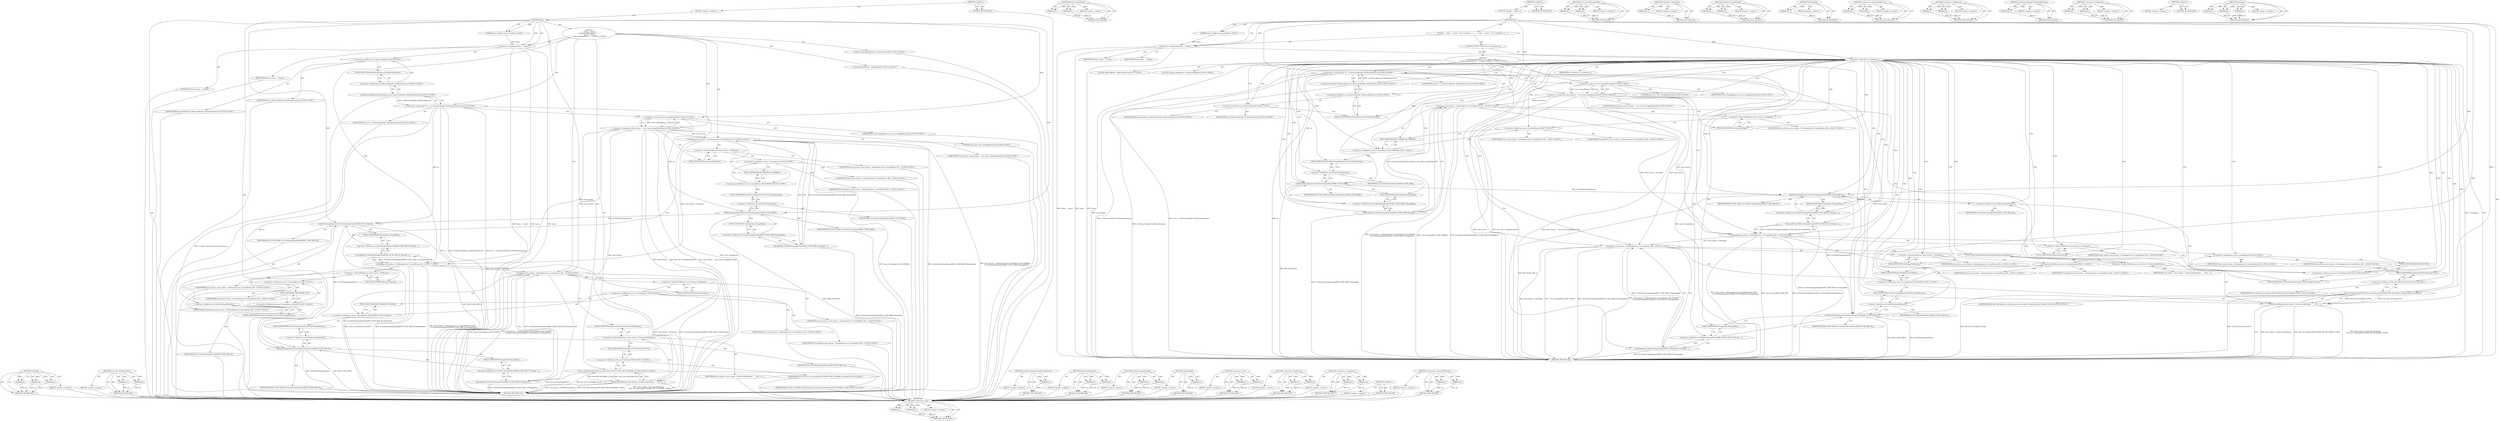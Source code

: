 digraph "SetImage" {
vulnerable_135 [label=<(METHOD,SetImage)>];
vulnerable_136 [label=<(PARAM,p1)>];
vulnerable_137 [label=<(PARAM,p2)>];
vulnerable_138 [label=<(PARAM,p3)>];
vulnerable_139 [label=<(BLOCK,&lt;empty&gt;,&lt;empty&gt;)>];
vulnerable_140 [label=<(METHOD_RETURN,ANY)>];
vulnerable_160 [label=<(METHOD,l10n_util.GetStringUTF16)>];
vulnerable_161 [label=<(PARAM,p1)>];
vulnerable_162 [label=<(PARAM,p2)>];
vulnerable_163 [label=<(BLOCK,&lt;empty&gt;,&lt;empty&gt;)>];
vulnerable_164 [label=<(METHOD_RETURN,ANY)>];
vulnerable_6 [label=<(METHOD,&lt;global&gt;)<SUB>1</SUB>>];
vulnerable_7 [label=<(BLOCK,&lt;empty&gt;,&lt;empty&gt;)<SUB>1</SUB>>];
vulnerable_8 [label=<(METHOD,Init)<SUB>1</SUB>>];
vulnerable_9 [label="<(PARAM,views::Widget* frame)<SUB>1</SUB>>"];
vulnerable_10 [label="<(BLOCK,{
   frame_ = frame;
  ui::ResourceBundle&amp; rb =...,{
   frame_ = frame;
  ui::ResourceBundle&amp; rb =...)<SUB>1</SUB>>"];
vulnerable_11 [label=<(&lt;operator&gt;.assignment,frame_ = frame)<SUB>2</SUB>>];
vulnerable_12 [label=<(IDENTIFIER,frame_,frame_ = frame)<SUB>2</SUB>>];
vulnerable_13 [label=<(IDENTIFIER,frame,frame_ = frame)<SUB>2</SUB>>];
vulnerable_14 [label="<(LOCAL,ui.ResourceBundle rb: ui.ResourceBundle)<SUB>3</SUB>>"];
vulnerable_15 [label="<(&lt;operator&gt;.assignment,&amp; rb = ui::ResourceBundle::GetSharedInstance())<SUB>3</SUB>>"];
vulnerable_16 [label="<(IDENTIFIER,rb,&amp; rb = ui::ResourceBundle::GetSharedInstance())<SUB>3</SUB>>"];
vulnerable_17 [label="<(ui.ResourceBundle.GetSharedInstance,ui::ResourceBundle::GetSharedInstance())<SUB>3</SUB>>"];
vulnerable_18 [label="<(&lt;operator&gt;.fieldAccess,ui::ResourceBundle::GetSharedInstance)<SUB>3</SUB>>"];
vulnerable_19 [label="<(&lt;operator&gt;.fieldAccess,ui::ResourceBundle)<SUB>3</SUB>>"];
vulnerable_20 [label="<(IDENTIFIER,ui,ui::ResourceBundle::GetSharedInstance())<SUB>3</SUB>>"];
vulnerable_21 [label="<(IDENTIFIER,ResourceBundle,ui::ResourceBundle::GetSharedInstance())<SUB>3</SUB>>"];
vulnerable_22 [label=<(FIELD_IDENTIFIER,GetSharedInstance,GetSharedInstance)<SUB>3</SUB>>];
vulnerable_23 [label="<(&lt;operator&gt;.assignment,close_button_ = new views::ImageButton(this))<SUB>4</SUB>>"];
vulnerable_24 [label="<(IDENTIFIER,close_button_,close_button_ = new views::ImageButton(this))<SUB>4</SUB>>"];
vulnerable_25 [label="<(&lt;operator&gt;.new,new views::ImageButton(this))<SUB>4</SUB>>"];
vulnerable_26 [label="<(IDENTIFIER,views::ImageButton,new views::ImageButton(this))<SUB>4</SUB>>"];
vulnerable_27 [label="<(LITERAL,this,new views::ImageButton(this))<SUB>4</SUB>>"];
vulnerable_28 [label="<(SetImage,close_button_-&gt;SetImage(views::CustomButton::BS...)<SUB>5</SUB>>"];
vulnerable_29 [label=<(&lt;operator&gt;.indirectFieldAccess,close_button_-&gt;SetImage)<SUB>5</SUB>>];
vulnerable_30 [label="<(IDENTIFIER,close_button_,close_button_-&gt;SetImage(views::CustomButton::BS...)<SUB>5</SUB>>"];
vulnerable_31 [label=<(FIELD_IDENTIFIER,SetImage,SetImage)<SUB>5</SUB>>];
vulnerable_32 [label="<(&lt;operator&gt;.fieldAccess,views::CustomButton::BS_NORMAL)<SUB>5</SUB>>"];
vulnerable_33 [label="<(&lt;operator&gt;.fieldAccess,views::CustomButton)<SUB>5</SUB>>"];
vulnerable_34 [label="<(IDENTIFIER,views,close_button_-&gt;SetImage(views::CustomButton::BS...)<SUB>5</SUB>>"];
vulnerable_35 [label="<(IDENTIFIER,CustomButton,close_button_-&gt;SetImage(views::CustomButton::BS...)<SUB>5</SUB>>"];
vulnerable_36 [label=<(FIELD_IDENTIFIER,BS_NORMAL,BS_NORMAL)<SUB>5</SUB>>];
vulnerable_37 [label=<(ToImageSkia,rb.GetNativeImageNamed(IDR_CLOSE_BAR).ToImageSk...)<SUB>6</SUB>>];
vulnerable_38 [label=<(&lt;operator&gt;.fieldAccess,rb.GetNativeImageNamed(IDR_CLOSE_BAR).ToImageSkia)<SUB>6</SUB>>];
vulnerable_39 [label=<(GetNativeImageNamed,rb.GetNativeImageNamed(IDR_CLOSE_BAR))<SUB>6</SUB>>];
vulnerable_40 [label=<(&lt;operator&gt;.fieldAccess,rb.GetNativeImageNamed)<SUB>6</SUB>>];
vulnerable_41 [label=<(IDENTIFIER,rb,rb.GetNativeImageNamed(IDR_CLOSE_BAR))<SUB>6</SUB>>];
vulnerable_42 [label=<(FIELD_IDENTIFIER,GetNativeImageNamed,GetNativeImageNamed)<SUB>6</SUB>>];
vulnerable_43 [label=<(IDENTIFIER,IDR_CLOSE_BAR,rb.GetNativeImageNamed(IDR_CLOSE_BAR))<SUB>6</SUB>>];
vulnerable_44 [label=<(FIELD_IDENTIFIER,ToImageSkia,ToImageSkia)<SUB>6</SUB>>];
vulnerable_45 [label="<(SetImage,close_button_-&gt;SetImage(views::CustomButton::BS...)<SUB>7</SUB>>"];
vulnerable_46 [label=<(&lt;operator&gt;.indirectFieldAccess,close_button_-&gt;SetImage)<SUB>7</SUB>>];
vulnerable_47 [label="<(IDENTIFIER,close_button_,close_button_-&gt;SetImage(views::CustomButton::BS...)<SUB>7</SUB>>"];
vulnerable_48 [label=<(FIELD_IDENTIFIER,SetImage,SetImage)<SUB>7</SUB>>];
vulnerable_49 [label="<(&lt;operator&gt;.fieldAccess,views::CustomButton::BS_HOT)<SUB>7</SUB>>"];
vulnerable_50 [label="<(&lt;operator&gt;.fieldAccess,views::CustomButton)<SUB>7</SUB>>"];
vulnerable_51 [label="<(IDENTIFIER,views,close_button_-&gt;SetImage(views::CustomButton::BS...)<SUB>7</SUB>>"];
vulnerable_52 [label="<(IDENTIFIER,CustomButton,close_button_-&gt;SetImage(views::CustomButton::BS...)<SUB>7</SUB>>"];
vulnerable_53 [label=<(FIELD_IDENTIFIER,BS_HOT,BS_HOT)<SUB>7</SUB>>];
vulnerable_54 [label=<(ToImageSkia,rb.GetNativeImageNamed(IDR_CLOSE_BAR_H).ToImage...)<SUB>8</SUB>>];
vulnerable_55 [label=<(&lt;operator&gt;.fieldAccess,rb.GetNativeImageNamed(IDR_CLOSE_BAR_H).ToImage...)<SUB>8</SUB>>];
vulnerable_56 [label=<(GetNativeImageNamed,rb.GetNativeImageNamed(IDR_CLOSE_BAR_H))<SUB>8</SUB>>];
vulnerable_57 [label=<(&lt;operator&gt;.fieldAccess,rb.GetNativeImageNamed)<SUB>8</SUB>>];
vulnerable_58 [label=<(IDENTIFIER,rb,rb.GetNativeImageNamed(IDR_CLOSE_BAR_H))<SUB>8</SUB>>];
vulnerable_59 [label=<(FIELD_IDENTIFIER,GetNativeImageNamed,GetNativeImageNamed)<SUB>8</SUB>>];
vulnerable_60 [label=<(IDENTIFIER,IDR_CLOSE_BAR_H,rb.GetNativeImageNamed(IDR_CLOSE_BAR_H))<SUB>8</SUB>>];
vulnerable_61 [label=<(FIELD_IDENTIFIER,ToImageSkia,ToImageSkia)<SUB>8</SUB>>];
vulnerable_62 [label="<(SetImage,close_button_-&gt;SetImage(views::CustomButton::BS...)<SUB>9</SUB>>"];
vulnerable_63 [label=<(&lt;operator&gt;.indirectFieldAccess,close_button_-&gt;SetImage)<SUB>9</SUB>>];
vulnerable_64 [label="<(IDENTIFIER,close_button_,close_button_-&gt;SetImage(views::CustomButton::BS...)<SUB>9</SUB>>"];
vulnerable_65 [label=<(FIELD_IDENTIFIER,SetImage,SetImage)<SUB>9</SUB>>];
vulnerable_66 [label="<(&lt;operator&gt;.fieldAccess,views::CustomButton::BS_PUSHED)<SUB>9</SUB>>"];
vulnerable_67 [label="<(&lt;operator&gt;.fieldAccess,views::CustomButton)<SUB>9</SUB>>"];
vulnerable_68 [label="<(IDENTIFIER,views,close_button_-&gt;SetImage(views::CustomButton::BS...)<SUB>9</SUB>>"];
vulnerable_69 [label="<(IDENTIFIER,CustomButton,close_button_-&gt;SetImage(views::CustomButton::BS...)<SUB>9</SUB>>"];
vulnerable_70 [label=<(FIELD_IDENTIFIER,BS_PUSHED,BS_PUSHED)<SUB>9</SUB>>];
vulnerable_71 [label=<(ToImageSkia,rb.GetNativeImageNamed(IDR_CLOSE_BAR_P).ToImage...)<SUB>10</SUB>>];
vulnerable_72 [label=<(&lt;operator&gt;.fieldAccess,rb.GetNativeImageNamed(IDR_CLOSE_BAR_P).ToImage...)<SUB>10</SUB>>];
vulnerable_73 [label=<(GetNativeImageNamed,rb.GetNativeImageNamed(IDR_CLOSE_BAR_P))<SUB>10</SUB>>];
vulnerable_74 [label=<(&lt;operator&gt;.fieldAccess,rb.GetNativeImageNamed)<SUB>10</SUB>>];
vulnerable_75 [label=<(IDENTIFIER,rb,rb.GetNativeImageNamed(IDR_CLOSE_BAR_P))<SUB>10</SUB>>];
vulnerable_76 [label=<(FIELD_IDENTIFIER,GetNativeImageNamed,GetNativeImageNamed)<SUB>10</SUB>>];
vulnerable_77 [label=<(IDENTIFIER,IDR_CLOSE_BAR_P,rb.GetNativeImageNamed(IDR_CLOSE_BAR_P))<SUB>10</SUB>>];
vulnerable_78 [label=<(FIELD_IDENTIFIER,ToImageSkia,ToImageSkia)<SUB>10</SUB>>];
vulnerable_79 [label=<(SetAccessibleName,close_button_-&gt;SetAccessibleName(
      l10n_ut...)<SUB>11</SUB>>];
vulnerable_80 [label=<(&lt;operator&gt;.indirectFieldAccess,close_button_-&gt;SetAccessibleName)<SUB>11</SUB>>];
vulnerable_81 [label=<(IDENTIFIER,close_button_,close_button_-&gt;SetAccessibleName(
      l10n_ut...)<SUB>11</SUB>>];
vulnerable_82 [label=<(FIELD_IDENTIFIER,SetAccessibleName,SetAccessibleName)<SUB>11</SUB>>];
vulnerable_83 [label="<(l10n_util.GetStringUTF16,l10n_util::GetStringUTF16(IDS_APP_ACCNAME_CLOSE))<SUB>12</SUB>>"];
vulnerable_84 [label="<(&lt;operator&gt;.fieldAccess,l10n_util::GetStringUTF16)<SUB>12</SUB>>"];
vulnerable_85 [label="<(IDENTIFIER,l10n_util,l10n_util::GetStringUTF16(IDS_APP_ACCNAME_CLOSE))<SUB>12</SUB>>"];
vulnerable_86 [label=<(FIELD_IDENTIFIER,GetStringUTF16,GetStringUTF16)<SUB>12</SUB>>];
vulnerable_87 [label="<(IDENTIFIER,IDS_APP_ACCNAME_CLOSE,l10n_util::GetStringUTF16(IDS_APP_ACCNAME_CLOSE))<SUB>12</SUB>>"];
vulnerable_88 [label="<(LOCAL,AddChildView : AddChildView)<SUB>13</SUB>>"];
vulnerable_89 [label=<(METHOD_RETURN,void)<SUB>1</SUB>>];
vulnerable_91 [label=<(METHOD_RETURN,ANY)<SUB>1</SUB>>];
vulnerable_121 [label=<(METHOD,ui.ResourceBundle.GetSharedInstance)>];
vulnerable_122 [label=<(PARAM,p1)>];
vulnerable_123 [label=<(BLOCK,&lt;empty&gt;,&lt;empty&gt;)>];
vulnerable_124 [label=<(METHOD_RETURN,ANY)>];
vulnerable_155 [label=<(METHOD,SetAccessibleName)>];
vulnerable_156 [label=<(PARAM,p1)>];
vulnerable_157 [label=<(PARAM,p2)>];
vulnerable_158 [label=<(BLOCK,&lt;empty&gt;,&lt;empty&gt;)>];
vulnerable_159 [label=<(METHOD_RETURN,ANY)>];
vulnerable_150 [label=<(METHOD,GetNativeImageNamed)>];
vulnerable_151 [label=<(PARAM,p1)>];
vulnerable_152 [label=<(PARAM,p2)>];
vulnerable_153 [label=<(BLOCK,&lt;empty&gt;,&lt;empty&gt;)>];
vulnerable_154 [label=<(METHOD_RETURN,ANY)>];
vulnerable_146 [label=<(METHOD,ToImageSkia)>];
vulnerable_147 [label=<(PARAM,p1)>];
vulnerable_148 [label=<(BLOCK,&lt;empty&gt;,&lt;empty&gt;)>];
vulnerable_149 [label=<(METHOD_RETURN,ANY)>];
vulnerable_130 [label=<(METHOD,&lt;operator&gt;.new)>];
vulnerable_131 [label=<(PARAM,p1)>];
vulnerable_132 [label=<(PARAM,p2)>];
vulnerable_133 [label=<(BLOCK,&lt;empty&gt;,&lt;empty&gt;)>];
vulnerable_134 [label=<(METHOD_RETURN,ANY)>];
vulnerable_125 [label=<(METHOD,&lt;operator&gt;.fieldAccess)>];
vulnerable_126 [label=<(PARAM,p1)>];
vulnerable_127 [label=<(PARAM,p2)>];
vulnerable_128 [label=<(BLOCK,&lt;empty&gt;,&lt;empty&gt;)>];
vulnerable_129 [label=<(METHOD_RETURN,ANY)>];
vulnerable_116 [label=<(METHOD,&lt;operator&gt;.assignment)>];
vulnerable_117 [label=<(PARAM,p1)>];
vulnerable_118 [label=<(PARAM,p2)>];
vulnerable_119 [label=<(BLOCK,&lt;empty&gt;,&lt;empty&gt;)>];
vulnerable_120 [label=<(METHOD_RETURN,ANY)>];
vulnerable_110 [label=<(METHOD,&lt;global&gt;)<SUB>1</SUB>>];
vulnerable_111 [label=<(BLOCK,&lt;empty&gt;,&lt;empty&gt;)>];
vulnerable_112 [label=<(METHOD_RETURN,ANY)>];
vulnerable_141 [label=<(METHOD,&lt;operator&gt;.indirectFieldAccess)>];
vulnerable_142 [label=<(PARAM,p1)>];
vulnerable_143 [label=<(PARAM,p2)>];
vulnerable_144 [label=<(BLOCK,&lt;empty&gt;,&lt;empty&gt;)>];
vulnerable_145 [label=<(METHOD_RETURN,ANY)>];
fixed_138 [label=<(METHOD,&lt;operator&gt;.new)>];
fixed_139 [label=<(PARAM,p1)>];
fixed_140 [label=<(PARAM,p2)>];
fixed_141 [label=<(BLOCK,&lt;empty&gt;,&lt;empty&gt;)>];
fixed_142 [label=<(METHOD_RETURN,ANY)>];
fixed_163 [label=<(METHOD,SetAccessibleName)>];
fixed_164 [label=<(PARAM,p1)>];
fixed_165 [label=<(PARAM,p2)>];
fixed_166 [label=<(BLOCK,&lt;empty&gt;,&lt;empty&gt;)>];
fixed_167 [label=<(METHOD_RETURN,ANY)>];
fixed_6 [label=<(METHOD,&lt;global&gt;)<SUB>1</SUB>>];
fixed_7 [label=<(BLOCK,&lt;empty&gt;,&lt;empty&gt;)<SUB>1</SUB>>];
fixed_8 [label=<(METHOD,Init)<SUB>1</SUB>>];
fixed_9 [label="<(PARAM,views::Widget* frame)<SUB>1</SUB>>"];
fixed_10 [label=<(BLOCK,{
   frame_ = frame;

  if (!is_frameless_) {
 ...,{
   frame_ = frame;

  if (!is_frameless_) {
 ...)<SUB>1</SUB>>];
fixed_11 [label=<(&lt;operator&gt;.assignment,frame_ = frame)<SUB>2</SUB>>];
fixed_12 [label=<(IDENTIFIER,frame_,frame_ = frame)<SUB>2</SUB>>];
fixed_13 [label=<(IDENTIFIER,frame,frame_ = frame)<SUB>2</SUB>>];
fixed_14 [label=<(CONTROL_STRUCTURE,IF,if (!is_frameless_))<SUB>4</SUB>>];
fixed_15 [label=<(&lt;operator&gt;.logicalNot,!is_frameless_)<SUB>4</SUB>>];
fixed_16 [label=<(IDENTIFIER,is_frameless_,!is_frameless_)<SUB>4</SUB>>];
fixed_17 [label="<(BLOCK,{
    ui::ResourceBundle&amp; rb = ui::ResourceBund...,{
    ui::ResourceBundle&amp; rb = ui::ResourceBund...)<SUB>4</SUB>>"];
fixed_18 [label="<(LOCAL,ui.ResourceBundle rb: ui.ResourceBundle)<SUB>5</SUB>>"];
fixed_19 [label="<(&lt;operator&gt;.assignment,&amp; rb = ui::ResourceBundle::GetSharedInstance())<SUB>5</SUB>>"];
fixed_20 [label="<(IDENTIFIER,rb,&amp; rb = ui::ResourceBundle::GetSharedInstance())<SUB>5</SUB>>"];
fixed_21 [label="<(ui.ResourceBundle.GetSharedInstance,ui::ResourceBundle::GetSharedInstance())<SUB>5</SUB>>"];
fixed_22 [label="<(&lt;operator&gt;.fieldAccess,ui::ResourceBundle::GetSharedInstance)<SUB>5</SUB>>"];
fixed_23 [label="<(&lt;operator&gt;.fieldAccess,ui::ResourceBundle)<SUB>5</SUB>>"];
fixed_24 [label="<(IDENTIFIER,ui,ui::ResourceBundle::GetSharedInstance())<SUB>5</SUB>>"];
fixed_25 [label="<(IDENTIFIER,ResourceBundle,ui::ResourceBundle::GetSharedInstance())<SUB>5</SUB>>"];
fixed_26 [label=<(FIELD_IDENTIFIER,GetSharedInstance,GetSharedInstance)<SUB>5</SUB>>];
fixed_27 [label="<(&lt;operator&gt;.assignment,close_button_ = new views::ImageButton(this))<SUB>6</SUB>>"];
fixed_28 [label="<(IDENTIFIER,close_button_,close_button_ = new views::ImageButton(this))<SUB>6</SUB>>"];
fixed_29 [label="<(&lt;operator&gt;.new,new views::ImageButton(this))<SUB>6</SUB>>"];
fixed_30 [label="<(IDENTIFIER,views::ImageButton,new views::ImageButton(this))<SUB>6</SUB>>"];
fixed_31 [label="<(LITERAL,this,new views::ImageButton(this))<SUB>6</SUB>>"];
fixed_32 [label="<(SetImage,close_button_-&gt;SetImage(views::CustomButton::BS...)<SUB>7</SUB>>"];
fixed_33 [label=<(&lt;operator&gt;.indirectFieldAccess,close_button_-&gt;SetImage)<SUB>7</SUB>>];
fixed_34 [label="<(IDENTIFIER,close_button_,close_button_-&gt;SetImage(views::CustomButton::BS...)<SUB>7</SUB>>"];
fixed_35 [label=<(FIELD_IDENTIFIER,SetImage,SetImage)<SUB>7</SUB>>];
fixed_36 [label="<(&lt;operator&gt;.fieldAccess,views::CustomButton::BS_NORMAL)<SUB>7</SUB>>"];
fixed_37 [label="<(&lt;operator&gt;.fieldAccess,views::CustomButton)<SUB>7</SUB>>"];
fixed_38 [label="<(IDENTIFIER,views,close_button_-&gt;SetImage(views::CustomButton::BS...)<SUB>7</SUB>>"];
fixed_39 [label="<(IDENTIFIER,CustomButton,close_button_-&gt;SetImage(views::CustomButton::BS...)<SUB>7</SUB>>"];
fixed_40 [label=<(FIELD_IDENTIFIER,BS_NORMAL,BS_NORMAL)<SUB>7</SUB>>];
fixed_41 [label=<(ToImageSkia,rb.GetNativeImageNamed(IDR_CLOSE_BAR).ToImageSk...)<SUB>8</SUB>>];
fixed_42 [label=<(&lt;operator&gt;.fieldAccess,rb.GetNativeImageNamed(IDR_CLOSE_BAR).ToImageSkia)<SUB>8</SUB>>];
fixed_43 [label=<(GetNativeImageNamed,rb.GetNativeImageNamed(IDR_CLOSE_BAR))<SUB>8</SUB>>];
fixed_44 [label=<(&lt;operator&gt;.fieldAccess,rb.GetNativeImageNamed)<SUB>8</SUB>>];
fixed_45 [label=<(IDENTIFIER,rb,rb.GetNativeImageNamed(IDR_CLOSE_BAR))<SUB>8</SUB>>];
fixed_46 [label=<(FIELD_IDENTIFIER,GetNativeImageNamed,GetNativeImageNamed)<SUB>8</SUB>>];
fixed_47 [label=<(IDENTIFIER,IDR_CLOSE_BAR,rb.GetNativeImageNamed(IDR_CLOSE_BAR))<SUB>8</SUB>>];
fixed_48 [label=<(FIELD_IDENTIFIER,ToImageSkia,ToImageSkia)<SUB>8</SUB>>];
fixed_49 [label="<(SetImage,close_button_-&gt;SetImage(views::CustomButton::BS...)<SUB>9</SUB>>"];
fixed_50 [label=<(&lt;operator&gt;.indirectFieldAccess,close_button_-&gt;SetImage)<SUB>9</SUB>>];
fixed_51 [label="<(IDENTIFIER,close_button_,close_button_-&gt;SetImage(views::CustomButton::BS...)<SUB>9</SUB>>"];
fixed_52 [label=<(FIELD_IDENTIFIER,SetImage,SetImage)<SUB>9</SUB>>];
fixed_53 [label="<(&lt;operator&gt;.fieldAccess,views::CustomButton::BS_HOT)<SUB>9</SUB>>"];
fixed_54 [label="<(&lt;operator&gt;.fieldAccess,views::CustomButton)<SUB>9</SUB>>"];
fixed_55 [label="<(IDENTIFIER,views,close_button_-&gt;SetImage(views::CustomButton::BS...)<SUB>9</SUB>>"];
fixed_56 [label="<(IDENTIFIER,CustomButton,close_button_-&gt;SetImage(views::CustomButton::BS...)<SUB>9</SUB>>"];
fixed_57 [label=<(FIELD_IDENTIFIER,BS_HOT,BS_HOT)<SUB>9</SUB>>];
fixed_58 [label=<(ToImageSkia,rb.GetNativeImageNamed(IDR_CLOSE_BAR_H).ToImage...)<SUB>10</SUB>>];
fixed_59 [label=<(&lt;operator&gt;.fieldAccess,rb.GetNativeImageNamed(IDR_CLOSE_BAR_H).ToImage...)<SUB>10</SUB>>];
fixed_60 [label=<(GetNativeImageNamed,rb.GetNativeImageNamed(IDR_CLOSE_BAR_H))<SUB>10</SUB>>];
fixed_61 [label=<(&lt;operator&gt;.fieldAccess,rb.GetNativeImageNamed)<SUB>10</SUB>>];
fixed_62 [label=<(IDENTIFIER,rb,rb.GetNativeImageNamed(IDR_CLOSE_BAR_H))<SUB>10</SUB>>];
fixed_63 [label=<(FIELD_IDENTIFIER,GetNativeImageNamed,GetNativeImageNamed)<SUB>10</SUB>>];
fixed_64 [label=<(IDENTIFIER,IDR_CLOSE_BAR_H,rb.GetNativeImageNamed(IDR_CLOSE_BAR_H))<SUB>10</SUB>>];
fixed_65 [label=<(FIELD_IDENTIFIER,ToImageSkia,ToImageSkia)<SUB>10</SUB>>];
fixed_66 [label="<(SetImage,close_button_-&gt;SetImage(views::CustomButton::BS...)<SUB>11</SUB>>"];
fixed_67 [label=<(&lt;operator&gt;.indirectFieldAccess,close_button_-&gt;SetImage)<SUB>11</SUB>>];
fixed_68 [label="<(IDENTIFIER,close_button_,close_button_-&gt;SetImage(views::CustomButton::BS...)<SUB>11</SUB>>"];
fixed_69 [label=<(FIELD_IDENTIFIER,SetImage,SetImage)<SUB>11</SUB>>];
fixed_70 [label="<(&lt;operator&gt;.fieldAccess,views::CustomButton::BS_PUSHED)<SUB>11</SUB>>"];
fixed_71 [label="<(&lt;operator&gt;.fieldAccess,views::CustomButton)<SUB>11</SUB>>"];
fixed_72 [label="<(IDENTIFIER,views,close_button_-&gt;SetImage(views::CustomButton::BS...)<SUB>11</SUB>>"];
fixed_73 [label="<(IDENTIFIER,CustomButton,close_button_-&gt;SetImage(views::CustomButton::BS...)<SUB>11</SUB>>"];
fixed_74 [label=<(FIELD_IDENTIFIER,BS_PUSHED,BS_PUSHED)<SUB>11</SUB>>];
fixed_75 [label=<(ToImageSkia,rb.GetNativeImageNamed(IDR_CLOSE_BAR_P).ToImage...)<SUB>12</SUB>>];
fixed_76 [label=<(&lt;operator&gt;.fieldAccess,rb.GetNativeImageNamed(IDR_CLOSE_BAR_P).ToImage...)<SUB>12</SUB>>];
fixed_77 [label=<(GetNativeImageNamed,rb.GetNativeImageNamed(IDR_CLOSE_BAR_P))<SUB>12</SUB>>];
fixed_78 [label=<(&lt;operator&gt;.fieldAccess,rb.GetNativeImageNamed)<SUB>12</SUB>>];
fixed_79 [label=<(IDENTIFIER,rb,rb.GetNativeImageNamed(IDR_CLOSE_BAR_P))<SUB>12</SUB>>];
fixed_80 [label=<(FIELD_IDENTIFIER,GetNativeImageNamed,GetNativeImageNamed)<SUB>12</SUB>>];
fixed_81 [label=<(IDENTIFIER,IDR_CLOSE_BAR_P,rb.GetNativeImageNamed(IDR_CLOSE_BAR_P))<SUB>12</SUB>>];
fixed_82 [label=<(FIELD_IDENTIFIER,ToImageSkia,ToImageSkia)<SUB>12</SUB>>];
fixed_83 [label=<(SetAccessibleName,close_button_-&gt;SetAccessibleName(
        l10n_...)<SUB>13</SUB>>];
fixed_84 [label=<(&lt;operator&gt;.indirectFieldAccess,close_button_-&gt;SetAccessibleName)<SUB>13</SUB>>];
fixed_85 [label=<(IDENTIFIER,close_button_,close_button_-&gt;SetAccessibleName(
        l10n_...)<SUB>13</SUB>>];
fixed_86 [label=<(FIELD_IDENTIFIER,SetAccessibleName,SetAccessibleName)<SUB>13</SUB>>];
fixed_87 [label="<(l10n_util.GetStringUTF16,l10n_util::GetStringUTF16(IDS_APP_ACCNAME_CLOSE))<SUB>14</SUB>>"];
fixed_88 [label="<(&lt;operator&gt;.fieldAccess,l10n_util::GetStringUTF16)<SUB>14</SUB>>"];
fixed_89 [label="<(IDENTIFIER,l10n_util,l10n_util::GetStringUTF16(IDS_APP_ACCNAME_CLOSE))<SUB>14</SUB>>"];
fixed_90 [label=<(FIELD_IDENTIFIER,GetStringUTF16,GetStringUTF16)<SUB>14</SUB>>];
fixed_91 [label="<(IDENTIFIER,IDS_APP_ACCNAME_CLOSE,l10n_util::GetStringUTF16(IDS_APP_ACCNAME_CLOSE))<SUB>14</SUB>>"];
fixed_92 [label="<(LOCAL,AddChildView : AddChildView)<SUB>15</SUB>>"];
fixed_93 [label=<(METHOD_RETURN,void)<SUB>1</SUB>>];
fixed_95 [label=<(METHOD_RETURN,ANY)<SUB>1</SUB>>];
fixed_168 [label=<(METHOD,l10n_util.GetStringUTF16)>];
fixed_169 [label=<(PARAM,p1)>];
fixed_170 [label=<(PARAM,p2)>];
fixed_171 [label=<(BLOCK,&lt;empty&gt;,&lt;empty&gt;)>];
fixed_172 [label=<(METHOD_RETURN,ANY)>];
fixed_125 [label=<(METHOD,&lt;operator&gt;.logicalNot)>];
fixed_126 [label=<(PARAM,p1)>];
fixed_127 [label=<(BLOCK,&lt;empty&gt;,&lt;empty&gt;)>];
fixed_128 [label=<(METHOD_RETURN,ANY)>];
fixed_158 [label=<(METHOD,GetNativeImageNamed)>];
fixed_159 [label=<(PARAM,p1)>];
fixed_160 [label=<(PARAM,p2)>];
fixed_161 [label=<(BLOCK,&lt;empty&gt;,&lt;empty&gt;)>];
fixed_162 [label=<(METHOD_RETURN,ANY)>];
fixed_154 [label=<(METHOD,ToImageSkia)>];
fixed_155 [label=<(PARAM,p1)>];
fixed_156 [label=<(BLOCK,&lt;empty&gt;,&lt;empty&gt;)>];
fixed_157 [label=<(METHOD_RETURN,ANY)>];
fixed_149 [label=<(METHOD,&lt;operator&gt;.indirectFieldAccess)>];
fixed_150 [label=<(PARAM,p1)>];
fixed_151 [label=<(PARAM,p2)>];
fixed_152 [label=<(BLOCK,&lt;empty&gt;,&lt;empty&gt;)>];
fixed_153 [label=<(METHOD_RETURN,ANY)>];
fixed_133 [label=<(METHOD,&lt;operator&gt;.fieldAccess)>];
fixed_134 [label=<(PARAM,p1)>];
fixed_135 [label=<(PARAM,p2)>];
fixed_136 [label=<(BLOCK,&lt;empty&gt;,&lt;empty&gt;)>];
fixed_137 [label=<(METHOD_RETURN,ANY)>];
fixed_129 [label=<(METHOD,ui.ResourceBundle.GetSharedInstance)>];
fixed_130 [label=<(PARAM,p1)>];
fixed_131 [label=<(BLOCK,&lt;empty&gt;,&lt;empty&gt;)>];
fixed_132 [label=<(METHOD_RETURN,ANY)>];
fixed_120 [label=<(METHOD,&lt;operator&gt;.assignment)>];
fixed_121 [label=<(PARAM,p1)>];
fixed_122 [label=<(PARAM,p2)>];
fixed_123 [label=<(BLOCK,&lt;empty&gt;,&lt;empty&gt;)>];
fixed_124 [label=<(METHOD_RETURN,ANY)>];
fixed_114 [label=<(METHOD,&lt;global&gt;)<SUB>1</SUB>>];
fixed_115 [label=<(BLOCK,&lt;empty&gt;,&lt;empty&gt;)>];
fixed_116 [label=<(METHOD_RETURN,ANY)>];
fixed_143 [label=<(METHOD,SetImage)>];
fixed_144 [label=<(PARAM,p1)>];
fixed_145 [label=<(PARAM,p2)>];
fixed_146 [label=<(PARAM,p3)>];
fixed_147 [label=<(BLOCK,&lt;empty&gt;,&lt;empty&gt;)>];
fixed_148 [label=<(METHOD_RETURN,ANY)>];
vulnerable_135 -> vulnerable_136  [key=0, label="AST: "];
vulnerable_135 -> vulnerable_136  [key=1, label="DDG: "];
vulnerable_135 -> vulnerable_139  [key=0, label="AST: "];
vulnerable_135 -> vulnerable_137  [key=0, label="AST: "];
vulnerable_135 -> vulnerable_137  [key=1, label="DDG: "];
vulnerable_135 -> vulnerable_140  [key=0, label="AST: "];
vulnerable_135 -> vulnerable_140  [key=1, label="CFG: "];
vulnerable_135 -> vulnerable_138  [key=0, label="AST: "];
vulnerable_135 -> vulnerable_138  [key=1, label="DDG: "];
vulnerable_136 -> vulnerable_140  [key=0, label="DDG: p1"];
vulnerable_137 -> vulnerable_140  [key=0, label="DDG: p2"];
vulnerable_138 -> vulnerable_140  [key=0, label="DDG: p3"];
vulnerable_139 -> fixed_138  [key=0];
vulnerable_140 -> fixed_138  [key=0];
vulnerable_160 -> vulnerable_161  [key=0, label="AST: "];
vulnerable_160 -> vulnerable_161  [key=1, label="DDG: "];
vulnerable_160 -> vulnerable_163  [key=0, label="AST: "];
vulnerable_160 -> vulnerable_162  [key=0, label="AST: "];
vulnerable_160 -> vulnerable_162  [key=1, label="DDG: "];
vulnerable_160 -> vulnerable_164  [key=0, label="AST: "];
vulnerable_160 -> vulnerable_164  [key=1, label="CFG: "];
vulnerable_161 -> vulnerable_164  [key=0, label="DDG: p1"];
vulnerable_162 -> vulnerable_164  [key=0, label="DDG: p2"];
vulnerable_163 -> fixed_138  [key=0];
vulnerable_164 -> fixed_138  [key=0];
vulnerable_6 -> vulnerable_7  [key=0, label="AST: "];
vulnerable_6 -> vulnerable_91  [key=0, label="AST: "];
vulnerable_6 -> vulnerable_91  [key=1, label="CFG: "];
vulnerable_7 -> vulnerable_8  [key=0, label="AST: "];
vulnerable_8 -> vulnerable_9  [key=0, label="AST: "];
vulnerable_8 -> vulnerable_9  [key=1, label="DDG: "];
vulnerable_8 -> vulnerable_10  [key=0, label="AST: "];
vulnerable_8 -> vulnerable_89  [key=0, label="AST: "];
vulnerable_8 -> vulnerable_11  [key=0, label="CFG: "];
vulnerable_8 -> vulnerable_11  [key=1, label="DDG: "];
vulnerable_8 -> vulnerable_25  [key=0, label="DDG: "];
vulnerable_8 -> vulnerable_83  [key=0, label="DDG: "];
vulnerable_8 -> vulnerable_39  [key=0, label="DDG: "];
vulnerable_8 -> vulnerable_56  [key=0, label="DDG: "];
vulnerable_8 -> vulnerable_73  [key=0, label="DDG: "];
vulnerable_9 -> vulnerable_11  [key=0, label="DDG: frame"];
vulnerable_10 -> vulnerable_11  [key=0, label="AST: "];
vulnerable_10 -> vulnerable_14  [key=0, label="AST: "];
vulnerable_10 -> vulnerable_15  [key=0, label="AST: "];
vulnerable_10 -> vulnerable_23  [key=0, label="AST: "];
vulnerable_10 -> vulnerable_28  [key=0, label="AST: "];
vulnerable_10 -> vulnerable_45  [key=0, label="AST: "];
vulnerable_10 -> vulnerable_62  [key=0, label="AST: "];
vulnerable_10 -> vulnerable_79  [key=0, label="AST: "];
vulnerable_10 -> vulnerable_88  [key=0, label="AST: "];
vulnerable_11 -> vulnerable_12  [key=0, label="AST: "];
vulnerable_11 -> vulnerable_13  [key=0, label="AST: "];
vulnerable_11 -> vulnerable_19  [key=0, label="CFG: "];
vulnerable_11 -> vulnerable_89  [key=0, label="DDG: frame"];
vulnerable_11 -> vulnerable_89  [key=1, label="DDG: frame_ = frame"];
vulnerable_11 -> vulnerable_89  [key=2, label="DDG: frame_"];
vulnerable_12 -> fixed_138  [key=0];
vulnerable_13 -> fixed_138  [key=0];
vulnerable_14 -> fixed_138  [key=0];
vulnerable_15 -> vulnerable_16  [key=0, label="AST: "];
vulnerable_15 -> vulnerable_17  [key=0, label="AST: "];
vulnerable_15 -> vulnerable_25  [key=0, label="CFG: "];
vulnerable_15 -> vulnerable_89  [key=0, label="DDG: rb"];
vulnerable_15 -> vulnerable_89  [key=1, label="DDG: ui::ResourceBundle::GetSharedInstance()"];
vulnerable_15 -> vulnerable_89  [key=2, label="DDG: &amp; rb = ui::ResourceBundle::GetSharedInstance()"];
vulnerable_15 -> vulnerable_39  [key=0, label="DDG: rb"];
vulnerable_15 -> vulnerable_56  [key=0, label="DDG: rb"];
vulnerable_15 -> vulnerable_73  [key=0, label="DDG: rb"];
vulnerable_16 -> fixed_138  [key=0];
vulnerable_17 -> vulnerable_18  [key=0, label="AST: "];
vulnerable_17 -> vulnerable_15  [key=0, label="CFG: "];
vulnerable_17 -> vulnerable_15  [key=1, label="DDG: ui::ResourceBundle::GetSharedInstance"];
vulnerable_17 -> vulnerable_89  [key=0, label="DDG: ui::ResourceBundle::GetSharedInstance"];
vulnerable_18 -> vulnerable_19  [key=0, label="AST: "];
vulnerable_18 -> vulnerable_22  [key=0, label="AST: "];
vulnerable_18 -> vulnerable_17  [key=0, label="CFG: "];
vulnerable_19 -> vulnerable_20  [key=0, label="AST: "];
vulnerable_19 -> vulnerable_21  [key=0, label="AST: "];
vulnerable_19 -> vulnerable_22  [key=0, label="CFG: "];
vulnerable_20 -> fixed_138  [key=0];
vulnerable_21 -> fixed_138  [key=0];
vulnerable_22 -> vulnerable_18  [key=0, label="CFG: "];
vulnerable_23 -> vulnerable_24  [key=0, label="AST: "];
vulnerable_23 -> vulnerable_25  [key=0, label="AST: "];
vulnerable_23 -> vulnerable_31  [key=0, label="CFG: "];
vulnerable_23 -> vulnerable_89  [key=0, label="DDG: close_button_"];
vulnerable_23 -> vulnerable_89  [key=1, label="DDG: new views::ImageButton(this)"];
vulnerable_23 -> vulnerable_89  [key=2, label="DDG: close_button_ = new views::ImageButton(this)"];
vulnerable_23 -> vulnerable_28  [key=0, label="DDG: close_button_"];
vulnerable_23 -> vulnerable_45  [key=0, label="DDG: close_button_"];
vulnerable_23 -> vulnerable_62  [key=0, label="DDG: close_button_"];
vulnerable_23 -> vulnerable_79  [key=0, label="DDG: close_button_"];
vulnerable_24 -> fixed_138  [key=0];
vulnerable_25 -> vulnerable_26  [key=0, label="AST: "];
vulnerable_25 -> vulnerable_27  [key=0, label="AST: "];
vulnerable_25 -> vulnerable_23  [key=0, label="CFG: "];
vulnerable_25 -> vulnerable_23  [key=1, label="DDG: views::ImageButton"];
vulnerable_25 -> vulnerable_23  [key=2, label="DDG: this"];
vulnerable_25 -> vulnerable_89  [key=0, label="DDG: views::ImageButton"];
vulnerable_26 -> fixed_138  [key=0];
vulnerable_27 -> fixed_138  [key=0];
vulnerable_28 -> vulnerable_29  [key=0, label="AST: "];
vulnerable_28 -> vulnerable_32  [key=0, label="AST: "];
vulnerable_28 -> vulnerable_37  [key=0, label="AST: "];
vulnerable_28 -> vulnerable_48  [key=0, label="CFG: "];
vulnerable_28 -> vulnerable_89  [key=0, label="DDG: views::CustomButton::BS_NORMAL"];
vulnerable_28 -> vulnerable_89  [key=1, label="DDG: rb.GetNativeImageNamed(IDR_CLOSE_BAR).ToImageSkia()"];
vulnerable_28 -> vulnerable_89  [key=2, label="DDG: close_button_-&gt;SetImage(views::CustomButton::BS_NORMAL,
      rb.GetNativeImageNamed(IDR_CLOSE_BAR).ToImageSkia())"];
vulnerable_28 -> vulnerable_45  [key=0, label="DDG: close_button_-&gt;SetImage"];
vulnerable_29 -> vulnerable_30  [key=0, label="AST: "];
vulnerable_29 -> vulnerable_31  [key=0, label="AST: "];
vulnerable_29 -> vulnerable_33  [key=0, label="CFG: "];
vulnerable_30 -> fixed_138  [key=0];
vulnerable_31 -> vulnerable_29  [key=0, label="CFG: "];
vulnerable_32 -> vulnerable_33  [key=0, label="AST: "];
vulnerable_32 -> vulnerable_36  [key=0, label="AST: "];
vulnerable_32 -> vulnerable_42  [key=0, label="CFG: "];
vulnerable_33 -> vulnerable_34  [key=0, label="AST: "];
vulnerable_33 -> vulnerable_35  [key=0, label="AST: "];
vulnerable_33 -> vulnerable_36  [key=0, label="CFG: "];
vulnerable_34 -> fixed_138  [key=0];
vulnerable_35 -> fixed_138  [key=0];
vulnerable_36 -> vulnerable_32  [key=0, label="CFG: "];
vulnerable_37 -> vulnerable_38  [key=0, label="AST: "];
vulnerable_37 -> vulnerable_28  [key=0, label="CFG: "];
vulnerable_37 -> vulnerable_28  [key=1, label="DDG: rb.GetNativeImageNamed(IDR_CLOSE_BAR).ToImageSkia"];
vulnerable_37 -> vulnerable_89  [key=0, label="DDG: rb.GetNativeImageNamed(IDR_CLOSE_BAR).ToImageSkia"];
vulnerable_38 -> vulnerable_39  [key=0, label="AST: "];
vulnerable_38 -> vulnerable_44  [key=0, label="AST: "];
vulnerable_38 -> vulnerable_37  [key=0, label="CFG: "];
vulnerable_39 -> vulnerable_40  [key=0, label="AST: "];
vulnerable_39 -> vulnerable_43  [key=0, label="AST: "];
vulnerable_39 -> vulnerable_44  [key=0, label="CFG: "];
vulnerable_39 -> vulnerable_89  [key=0, label="DDG: IDR_CLOSE_BAR"];
vulnerable_39 -> vulnerable_56  [key=0, label="DDG: rb.GetNativeImageNamed"];
vulnerable_40 -> vulnerable_41  [key=0, label="AST: "];
vulnerable_40 -> vulnerable_42  [key=0, label="AST: "];
vulnerable_40 -> vulnerable_39  [key=0, label="CFG: "];
vulnerable_41 -> fixed_138  [key=0];
vulnerable_42 -> vulnerable_40  [key=0, label="CFG: "];
vulnerable_43 -> fixed_138  [key=0];
vulnerable_44 -> vulnerable_38  [key=0, label="CFG: "];
vulnerable_45 -> vulnerable_46  [key=0, label="AST: "];
vulnerable_45 -> vulnerable_49  [key=0, label="AST: "];
vulnerable_45 -> vulnerable_54  [key=0, label="AST: "];
vulnerable_45 -> vulnerable_65  [key=0, label="CFG: "];
vulnerable_45 -> vulnerable_89  [key=0, label="DDG: views::CustomButton::BS_HOT"];
vulnerable_45 -> vulnerable_89  [key=1, label="DDG: rb.GetNativeImageNamed(IDR_CLOSE_BAR_H).ToImageSkia()"];
vulnerable_45 -> vulnerable_89  [key=2, label="DDG: close_button_-&gt;SetImage(views::CustomButton::BS_HOT,
      rb.GetNativeImageNamed(IDR_CLOSE_BAR_H).ToImageSkia())"];
vulnerable_45 -> vulnerable_62  [key=0, label="DDG: close_button_-&gt;SetImage"];
vulnerable_46 -> vulnerable_47  [key=0, label="AST: "];
vulnerable_46 -> vulnerable_48  [key=0, label="AST: "];
vulnerable_46 -> vulnerable_50  [key=0, label="CFG: "];
vulnerable_47 -> fixed_138  [key=0];
vulnerable_48 -> vulnerable_46  [key=0, label="CFG: "];
vulnerable_49 -> vulnerable_50  [key=0, label="AST: "];
vulnerable_49 -> vulnerable_53  [key=0, label="AST: "];
vulnerable_49 -> vulnerable_59  [key=0, label="CFG: "];
vulnerable_50 -> vulnerable_51  [key=0, label="AST: "];
vulnerable_50 -> vulnerable_52  [key=0, label="AST: "];
vulnerable_50 -> vulnerable_53  [key=0, label="CFG: "];
vulnerable_51 -> fixed_138  [key=0];
vulnerable_52 -> fixed_138  [key=0];
vulnerable_53 -> vulnerable_49  [key=0, label="CFG: "];
vulnerable_54 -> vulnerable_55  [key=0, label="AST: "];
vulnerable_54 -> vulnerable_45  [key=0, label="CFG: "];
vulnerable_54 -> vulnerable_45  [key=1, label="DDG: rb.GetNativeImageNamed(IDR_CLOSE_BAR_H).ToImageSkia"];
vulnerable_54 -> vulnerable_89  [key=0, label="DDG: rb.GetNativeImageNamed(IDR_CLOSE_BAR_H).ToImageSkia"];
vulnerable_55 -> vulnerable_56  [key=0, label="AST: "];
vulnerable_55 -> vulnerable_61  [key=0, label="AST: "];
vulnerable_55 -> vulnerable_54  [key=0, label="CFG: "];
vulnerable_56 -> vulnerable_57  [key=0, label="AST: "];
vulnerable_56 -> vulnerable_60  [key=0, label="AST: "];
vulnerable_56 -> vulnerable_61  [key=0, label="CFG: "];
vulnerable_56 -> vulnerable_89  [key=0, label="DDG: IDR_CLOSE_BAR_H"];
vulnerable_56 -> vulnerable_73  [key=0, label="DDG: rb.GetNativeImageNamed"];
vulnerable_57 -> vulnerable_58  [key=0, label="AST: "];
vulnerable_57 -> vulnerable_59  [key=0, label="AST: "];
vulnerable_57 -> vulnerable_56  [key=0, label="CFG: "];
vulnerable_58 -> fixed_138  [key=0];
vulnerable_59 -> vulnerable_57  [key=0, label="CFG: "];
vulnerable_60 -> fixed_138  [key=0];
vulnerable_61 -> vulnerable_55  [key=0, label="CFG: "];
vulnerable_62 -> vulnerable_63  [key=0, label="AST: "];
vulnerable_62 -> vulnerable_66  [key=0, label="AST: "];
vulnerable_62 -> vulnerable_71  [key=0, label="AST: "];
vulnerable_62 -> vulnerable_82  [key=0, label="CFG: "];
vulnerable_62 -> vulnerable_89  [key=0, label="DDG: close_button_-&gt;SetImage"];
vulnerable_62 -> vulnerable_89  [key=1, label="DDG: views::CustomButton::BS_PUSHED"];
vulnerable_62 -> vulnerable_89  [key=2, label="DDG: rb.GetNativeImageNamed(IDR_CLOSE_BAR_P).ToImageSkia()"];
vulnerable_62 -> vulnerable_89  [key=3, label="DDG: close_button_-&gt;SetImage(views::CustomButton::BS_PUSHED,
      rb.GetNativeImageNamed(IDR_CLOSE_BAR_P).ToImageSkia())"];
vulnerable_63 -> vulnerable_64  [key=0, label="AST: "];
vulnerable_63 -> vulnerable_65  [key=0, label="AST: "];
vulnerable_63 -> vulnerable_67  [key=0, label="CFG: "];
vulnerable_64 -> fixed_138  [key=0];
vulnerable_65 -> vulnerable_63  [key=0, label="CFG: "];
vulnerable_66 -> vulnerable_67  [key=0, label="AST: "];
vulnerable_66 -> vulnerable_70  [key=0, label="AST: "];
vulnerable_66 -> vulnerable_76  [key=0, label="CFG: "];
vulnerable_67 -> vulnerable_68  [key=0, label="AST: "];
vulnerable_67 -> vulnerable_69  [key=0, label="AST: "];
vulnerable_67 -> vulnerable_70  [key=0, label="CFG: "];
vulnerable_68 -> fixed_138  [key=0];
vulnerable_69 -> fixed_138  [key=0];
vulnerable_70 -> vulnerable_66  [key=0, label="CFG: "];
vulnerable_71 -> vulnerable_72  [key=0, label="AST: "];
vulnerable_71 -> vulnerable_62  [key=0, label="CFG: "];
vulnerable_71 -> vulnerable_62  [key=1, label="DDG: rb.GetNativeImageNamed(IDR_CLOSE_BAR_P).ToImageSkia"];
vulnerable_71 -> vulnerable_89  [key=0, label="DDG: rb.GetNativeImageNamed(IDR_CLOSE_BAR_P).ToImageSkia"];
vulnerable_72 -> vulnerable_73  [key=0, label="AST: "];
vulnerable_72 -> vulnerable_78  [key=0, label="AST: "];
vulnerable_72 -> vulnerable_71  [key=0, label="CFG: "];
vulnerable_73 -> vulnerable_74  [key=0, label="AST: "];
vulnerable_73 -> vulnerable_77  [key=0, label="AST: "];
vulnerable_73 -> vulnerable_78  [key=0, label="CFG: "];
vulnerable_73 -> vulnerable_89  [key=0, label="DDG: rb.GetNativeImageNamed"];
vulnerable_73 -> vulnerable_89  [key=1, label="DDG: IDR_CLOSE_BAR_P"];
vulnerable_74 -> vulnerable_75  [key=0, label="AST: "];
vulnerable_74 -> vulnerable_76  [key=0, label="AST: "];
vulnerable_74 -> vulnerable_73  [key=0, label="CFG: "];
vulnerable_75 -> fixed_138  [key=0];
vulnerable_76 -> vulnerable_74  [key=0, label="CFG: "];
vulnerable_77 -> fixed_138  [key=0];
vulnerable_78 -> vulnerable_72  [key=0, label="CFG: "];
vulnerable_79 -> vulnerable_80  [key=0, label="AST: "];
vulnerable_79 -> vulnerable_83  [key=0, label="AST: "];
vulnerable_79 -> vulnerable_89  [key=0, label="CFG: "];
vulnerable_79 -> vulnerable_89  [key=1, label="DDG: close_button_-&gt;SetAccessibleName"];
vulnerable_79 -> vulnerable_89  [key=2, label="DDG: l10n_util::GetStringUTF16(IDS_APP_ACCNAME_CLOSE)"];
vulnerable_79 -> vulnerable_89  [key=3, label="DDG: close_button_-&gt;SetAccessibleName(
      l10n_util::GetStringUTF16(IDS_APP_ACCNAME_CLOSE))"];
vulnerable_80 -> vulnerable_81  [key=0, label="AST: "];
vulnerable_80 -> vulnerable_82  [key=0, label="AST: "];
vulnerable_80 -> vulnerable_86  [key=0, label="CFG: "];
vulnerable_81 -> fixed_138  [key=0];
vulnerable_82 -> vulnerable_80  [key=0, label="CFG: "];
vulnerable_83 -> vulnerable_84  [key=0, label="AST: "];
vulnerable_83 -> vulnerable_87  [key=0, label="AST: "];
vulnerable_83 -> vulnerable_79  [key=0, label="CFG: "];
vulnerable_83 -> vulnerable_79  [key=1, label="DDG: l10n_util::GetStringUTF16"];
vulnerable_83 -> vulnerable_79  [key=2, label="DDG: IDS_APP_ACCNAME_CLOSE"];
vulnerable_83 -> vulnerable_89  [key=0, label="DDG: l10n_util::GetStringUTF16"];
vulnerable_83 -> vulnerable_89  [key=1, label="DDG: IDS_APP_ACCNAME_CLOSE"];
vulnerable_84 -> vulnerable_85  [key=0, label="AST: "];
vulnerable_84 -> vulnerable_86  [key=0, label="AST: "];
vulnerable_84 -> vulnerable_83  [key=0, label="CFG: "];
vulnerable_85 -> fixed_138  [key=0];
vulnerable_86 -> vulnerable_84  [key=0, label="CFG: "];
vulnerable_87 -> fixed_138  [key=0];
vulnerable_88 -> fixed_138  [key=0];
vulnerable_89 -> fixed_138  [key=0];
vulnerable_91 -> fixed_138  [key=0];
vulnerable_121 -> vulnerable_122  [key=0, label="AST: "];
vulnerable_121 -> vulnerable_122  [key=1, label="DDG: "];
vulnerable_121 -> vulnerable_123  [key=0, label="AST: "];
vulnerable_121 -> vulnerable_124  [key=0, label="AST: "];
vulnerable_121 -> vulnerable_124  [key=1, label="CFG: "];
vulnerable_122 -> vulnerable_124  [key=0, label="DDG: p1"];
vulnerable_123 -> fixed_138  [key=0];
vulnerable_124 -> fixed_138  [key=0];
vulnerable_155 -> vulnerable_156  [key=0, label="AST: "];
vulnerable_155 -> vulnerable_156  [key=1, label="DDG: "];
vulnerable_155 -> vulnerable_158  [key=0, label="AST: "];
vulnerable_155 -> vulnerable_157  [key=0, label="AST: "];
vulnerable_155 -> vulnerable_157  [key=1, label="DDG: "];
vulnerable_155 -> vulnerable_159  [key=0, label="AST: "];
vulnerable_155 -> vulnerable_159  [key=1, label="CFG: "];
vulnerable_156 -> vulnerable_159  [key=0, label="DDG: p1"];
vulnerable_157 -> vulnerable_159  [key=0, label="DDG: p2"];
vulnerable_158 -> fixed_138  [key=0];
vulnerable_159 -> fixed_138  [key=0];
vulnerable_150 -> vulnerable_151  [key=0, label="AST: "];
vulnerable_150 -> vulnerable_151  [key=1, label="DDG: "];
vulnerable_150 -> vulnerable_153  [key=0, label="AST: "];
vulnerable_150 -> vulnerable_152  [key=0, label="AST: "];
vulnerable_150 -> vulnerable_152  [key=1, label="DDG: "];
vulnerable_150 -> vulnerable_154  [key=0, label="AST: "];
vulnerable_150 -> vulnerable_154  [key=1, label="CFG: "];
vulnerable_151 -> vulnerable_154  [key=0, label="DDG: p1"];
vulnerable_152 -> vulnerable_154  [key=0, label="DDG: p2"];
vulnerable_153 -> fixed_138  [key=0];
vulnerable_154 -> fixed_138  [key=0];
vulnerable_146 -> vulnerable_147  [key=0, label="AST: "];
vulnerable_146 -> vulnerable_147  [key=1, label="DDG: "];
vulnerable_146 -> vulnerable_148  [key=0, label="AST: "];
vulnerable_146 -> vulnerable_149  [key=0, label="AST: "];
vulnerable_146 -> vulnerable_149  [key=1, label="CFG: "];
vulnerable_147 -> vulnerable_149  [key=0, label="DDG: p1"];
vulnerable_148 -> fixed_138  [key=0];
vulnerable_149 -> fixed_138  [key=0];
vulnerable_130 -> vulnerable_131  [key=0, label="AST: "];
vulnerable_130 -> vulnerable_131  [key=1, label="DDG: "];
vulnerable_130 -> vulnerable_133  [key=0, label="AST: "];
vulnerable_130 -> vulnerable_132  [key=0, label="AST: "];
vulnerable_130 -> vulnerable_132  [key=1, label="DDG: "];
vulnerable_130 -> vulnerable_134  [key=0, label="AST: "];
vulnerable_130 -> vulnerable_134  [key=1, label="CFG: "];
vulnerable_131 -> vulnerable_134  [key=0, label="DDG: p1"];
vulnerable_132 -> vulnerable_134  [key=0, label="DDG: p2"];
vulnerable_133 -> fixed_138  [key=0];
vulnerable_134 -> fixed_138  [key=0];
vulnerable_125 -> vulnerable_126  [key=0, label="AST: "];
vulnerable_125 -> vulnerable_126  [key=1, label="DDG: "];
vulnerable_125 -> vulnerable_128  [key=0, label="AST: "];
vulnerable_125 -> vulnerable_127  [key=0, label="AST: "];
vulnerable_125 -> vulnerable_127  [key=1, label="DDG: "];
vulnerable_125 -> vulnerable_129  [key=0, label="AST: "];
vulnerable_125 -> vulnerable_129  [key=1, label="CFG: "];
vulnerable_126 -> vulnerable_129  [key=0, label="DDG: p1"];
vulnerable_127 -> vulnerable_129  [key=0, label="DDG: p2"];
vulnerable_128 -> fixed_138  [key=0];
vulnerable_129 -> fixed_138  [key=0];
vulnerable_116 -> vulnerable_117  [key=0, label="AST: "];
vulnerable_116 -> vulnerable_117  [key=1, label="DDG: "];
vulnerable_116 -> vulnerable_119  [key=0, label="AST: "];
vulnerable_116 -> vulnerable_118  [key=0, label="AST: "];
vulnerable_116 -> vulnerable_118  [key=1, label="DDG: "];
vulnerable_116 -> vulnerable_120  [key=0, label="AST: "];
vulnerable_116 -> vulnerable_120  [key=1, label="CFG: "];
vulnerable_117 -> vulnerable_120  [key=0, label="DDG: p1"];
vulnerable_118 -> vulnerable_120  [key=0, label="DDG: p2"];
vulnerable_119 -> fixed_138  [key=0];
vulnerable_120 -> fixed_138  [key=0];
vulnerable_110 -> vulnerable_111  [key=0, label="AST: "];
vulnerable_110 -> vulnerable_112  [key=0, label="AST: "];
vulnerable_110 -> vulnerable_112  [key=1, label="CFG: "];
vulnerable_111 -> fixed_138  [key=0];
vulnerable_112 -> fixed_138  [key=0];
vulnerable_141 -> vulnerable_142  [key=0, label="AST: "];
vulnerable_141 -> vulnerable_142  [key=1, label="DDG: "];
vulnerable_141 -> vulnerable_144  [key=0, label="AST: "];
vulnerable_141 -> vulnerable_143  [key=0, label="AST: "];
vulnerable_141 -> vulnerable_143  [key=1, label="DDG: "];
vulnerable_141 -> vulnerable_145  [key=0, label="AST: "];
vulnerable_141 -> vulnerable_145  [key=1, label="CFG: "];
vulnerable_142 -> vulnerable_145  [key=0, label="DDG: p1"];
vulnerable_143 -> vulnerable_145  [key=0, label="DDG: p2"];
vulnerable_144 -> fixed_138  [key=0];
vulnerable_145 -> fixed_138  [key=0];
fixed_138 -> fixed_139  [key=0, label="AST: "];
fixed_138 -> fixed_139  [key=1, label="DDG: "];
fixed_138 -> fixed_141  [key=0, label="AST: "];
fixed_138 -> fixed_140  [key=0, label="AST: "];
fixed_138 -> fixed_140  [key=1, label="DDG: "];
fixed_138 -> fixed_142  [key=0, label="AST: "];
fixed_138 -> fixed_142  [key=1, label="CFG: "];
fixed_139 -> fixed_142  [key=0, label="DDG: p1"];
fixed_140 -> fixed_142  [key=0, label="DDG: p2"];
fixed_163 -> fixed_164  [key=0, label="AST: "];
fixed_163 -> fixed_164  [key=1, label="DDG: "];
fixed_163 -> fixed_166  [key=0, label="AST: "];
fixed_163 -> fixed_165  [key=0, label="AST: "];
fixed_163 -> fixed_165  [key=1, label="DDG: "];
fixed_163 -> fixed_167  [key=0, label="AST: "];
fixed_163 -> fixed_167  [key=1, label="CFG: "];
fixed_164 -> fixed_167  [key=0, label="DDG: p1"];
fixed_165 -> fixed_167  [key=0, label="DDG: p2"];
fixed_6 -> fixed_7  [key=0, label="AST: "];
fixed_6 -> fixed_95  [key=0, label="AST: "];
fixed_6 -> fixed_95  [key=1, label="CFG: "];
fixed_7 -> fixed_8  [key=0, label="AST: "];
fixed_8 -> fixed_9  [key=0, label="AST: "];
fixed_8 -> fixed_9  [key=1, label="DDG: "];
fixed_8 -> fixed_10  [key=0, label="AST: "];
fixed_8 -> fixed_93  [key=0, label="AST: "];
fixed_8 -> fixed_11  [key=0, label="CFG: "];
fixed_8 -> fixed_11  [key=1, label="DDG: "];
fixed_8 -> fixed_15  [key=0, label="DDG: "];
fixed_8 -> fixed_29  [key=0, label="DDG: "];
fixed_8 -> fixed_87  [key=0, label="DDG: "];
fixed_8 -> fixed_43  [key=0, label="DDG: "];
fixed_8 -> fixed_60  [key=0, label="DDG: "];
fixed_8 -> fixed_77  [key=0, label="DDG: "];
fixed_9 -> fixed_11  [key=0, label="DDG: frame"];
fixed_10 -> fixed_11  [key=0, label="AST: "];
fixed_10 -> fixed_14  [key=0, label="AST: "];
fixed_11 -> fixed_12  [key=0, label="AST: "];
fixed_11 -> fixed_13  [key=0, label="AST: "];
fixed_11 -> fixed_15  [key=0, label="CFG: "];
fixed_11 -> fixed_93  [key=0, label="DDG: frame"];
fixed_11 -> fixed_93  [key=1, label="DDG: frame_ = frame"];
fixed_11 -> fixed_93  [key=2, label="DDG: frame_"];
fixed_14 -> fixed_15  [key=0, label="AST: "];
fixed_14 -> fixed_17  [key=0, label="AST: "];
fixed_15 -> fixed_16  [key=0, label="AST: "];
fixed_15 -> fixed_93  [key=0, label="CFG: "];
fixed_15 -> fixed_93  [key=1, label="DDG: !is_frameless_"];
fixed_15 -> fixed_93  [key=2, label="DDG: is_frameless_"];
fixed_15 -> fixed_23  [key=0, label="CFG: "];
fixed_15 -> fixed_23  [key=1, label="CDG: "];
fixed_15 -> fixed_21  [key=0, label="CDG: "];
fixed_15 -> fixed_48  [key=0, label="CDG: "];
fixed_15 -> fixed_32  [key=0, label="CDG: "];
fixed_15 -> fixed_49  [key=0, label="CDG: "];
fixed_15 -> fixed_60  [key=0, label="CDG: "];
fixed_15 -> fixed_26  [key=0, label="CDG: "];
fixed_15 -> fixed_77  [key=0, label="CDG: "];
fixed_15 -> fixed_42  [key=0, label="CDG: "];
fixed_15 -> fixed_57  [key=0, label="CDG: "];
fixed_15 -> fixed_19  [key=0, label="CDG: "];
fixed_15 -> fixed_66  [key=0, label="CDG: "];
fixed_15 -> fixed_75  [key=0, label="CDG: "];
fixed_15 -> fixed_52  [key=0, label="CDG: "];
fixed_15 -> fixed_37  [key=0, label="CDG: "];
fixed_15 -> fixed_46  [key=0, label="CDG: "];
fixed_15 -> fixed_84  [key=0, label="CDG: "];
fixed_15 -> fixed_69  [key=0, label="CDG: "];
fixed_15 -> fixed_22  [key=0, label="CDG: "];
fixed_15 -> fixed_67  [key=0, label="CDG: "];
fixed_15 -> fixed_74  [key=0, label="CDG: "];
fixed_15 -> fixed_27  [key=0, label="CDG: "];
fixed_15 -> fixed_40  [key=0, label="CDG: "];
fixed_15 -> fixed_29  [key=0, label="CDG: "];
fixed_15 -> fixed_76  [key=0, label="CDG: "];
fixed_15 -> fixed_65  [key=0, label="CDG: "];
fixed_15 -> fixed_50  [key=0, label="CDG: "];
fixed_15 -> fixed_59  [key=0, label="CDG: "];
fixed_15 -> fixed_87  [key=0, label="CDG: "];
fixed_15 -> fixed_44  [key=0, label="CDG: "];
fixed_15 -> fixed_35  [key=0, label="CDG: "];
fixed_15 -> fixed_82  [key=0, label="CDG: "];
fixed_15 -> fixed_90  [key=0, label="CDG: "];
fixed_15 -> fixed_54  [key=0, label="CDG: "];
fixed_15 -> fixed_43  [key=0, label="CDG: "];
fixed_15 -> fixed_80  [key=0, label="CDG: "];
fixed_15 -> fixed_58  [key=0, label="CDG: "];
fixed_15 -> fixed_33  [key=0, label="CDG: "];
fixed_15 -> fixed_61  [key=0, label="CDG: "];
fixed_15 -> fixed_83  [key=0, label="CDG: "];
fixed_15 -> fixed_71  [key=0, label="CDG: "];
fixed_15 -> fixed_36  [key=0, label="CDG: "];
fixed_15 -> fixed_53  [key=0, label="CDG: "];
fixed_15 -> fixed_88  [key=0, label="CDG: "];
fixed_15 -> fixed_41  [key=0, label="CDG: "];
fixed_15 -> fixed_70  [key=0, label="CDG: "];
fixed_15 -> fixed_63  [key=0, label="CDG: "];
fixed_15 -> fixed_78  [key=0, label="CDG: "];
fixed_15 -> fixed_86  [key=0, label="CDG: "];
fixed_17 -> fixed_18  [key=0, label="AST: "];
fixed_17 -> fixed_19  [key=0, label="AST: "];
fixed_17 -> fixed_27  [key=0, label="AST: "];
fixed_17 -> fixed_32  [key=0, label="AST: "];
fixed_17 -> fixed_49  [key=0, label="AST: "];
fixed_17 -> fixed_66  [key=0, label="AST: "];
fixed_17 -> fixed_83  [key=0, label="AST: "];
fixed_17 -> fixed_92  [key=0, label="AST: "];
fixed_19 -> fixed_20  [key=0, label="AST: "];
fixed_19 -> fixed_21  [key=0, label="AST: "];
fixed_19 -> fixed_29  [key=0, label="CFG: "];
fixed_19 -> fixed_93  [key=0, label="DDG: rb"];
fixed_19 -> fixed_93  [key=1, label="DDG: ui::ResourceBundle::GetSharedInstance()"];
fixed_19 -> fixed_93  [key=2, label="DDG: &amp; rb = ui::ResourceBundle::GetSharedInstance()"];
fixed_19 -> fixed_43  [key=0, label="DDG: rb"];
fixed_19 -> fixed_60  [key=0, label="DDG: rb"];
fixed_19 -> fixed_77  [key=0, label="DDG: rb"];
fixed_21 -> fixed_22  [key=0, label="AST: "];
fixed_21 -> fixed_19  [key=0, label="CFG: "];
fixed_21 -> fixed_19  [key=1, label="DDG: ui::ResourceBundle::GetSharedInstance"];
fixed_21 -> fixed_93  [key=0, label="DDG: ui::ResourceBundle::GetSharedInstance"];
fixed_22 -> fixed_23  [key=0, label="AST: "];
fixed_22 -> fixed_26  [key=0, label="AST: "];
fixed_22 -> fixed_21  [key=0, label="CFG: "];
fixed_23 -> fixed_24  [key=0, label="AST: "];
fixed_23 -> fixed_25  [key=0, label="AST: "];
fixed_23 -> fixed_26  [key=0, label="CFG: "];
fixed_26 -> fixed_22  [key=0, label="CFG: "];
fixed_27 -> fixed_28  [key=0, label="AST: "];
fixed_27 -> fixed_29  [key=0, label="AST: "];
fixed_27 -> fixed_35  [key=0, label="CFG: "];
fixed_27 -> fixed_93  [key=0, label="DDG: close_button_"];
fixed_27 -> fixed_93  [key=1, label="DDG: new views::ImageButton(this)"];
fixed_27 -> fixed_93  [key=2, label="DDG: close_button_ = new views::ImageButton(this)"];
fixed_27 -> fixed_32  [key=0, label="DDG: close_button_"];
fixed_27 -> fixed_49  [key=0, label="DDG: close_button_"];
fixed_27 -> fixed_66  [key=0, label="DDG: close_button_"];
fixed_27 -> fixed_83  [key=0, label="DDG: close_button_"];
fixed_29 -> fixed_30  [key=0, label="AST: "];
fixed_29 -> fixed_31  [key=0, label="AST: "];
fixed_29 -> fixed_27  [key=0, label="CFG: "];
fixed_29 -> fixed_27  [key=1, label="DDG: views::ImageButton"];
fixed_29 -> fixed_27  [key=2, label="DDG: this"];
fixed_29 -> fixed_93  [key=0, label="DDG: views::ImageButton"];
fixed_32 -> fixed_33  [key=0, label="AST: "];
fixed_32 -> fixed_36  [key=0, label="AST: "];
fixed_32 -> fixed_41  [key=0, label="AST: "];
fixed_32 -> fixed_52  [key=0, label="CFG: "];
fixed_32 -> fixed_93  [key=0, label="DDG: views::CustomButton::BS_NORMAL"];
fixed_32 -> fixed_93  [key=1, label="DDG: rb.GetNativeImageNamed(IDR_CLOSE_BAR).ToImageSkia()"];
fixed_32 -> fixed_93  [key=2, label="DDG: close_button_-&gt;SetImage(views::CustomButton::BS_NORMAL,
        rb.GetNativeImageNamed(IDR_CLOSE_BAR).ToImageSkia())"];
fixed_32 -> fixed_49  [key=0, label="DDG: close_button_-&gt;SetImage"];
fixed_33 -> fixed_34  [key=0, label="AST: "];
fixed_33 -> fixed_35  [key=0, label="AST: "];
fixed_33 -> fixed_37  [key=0, label="CFG: "];
fixed_35 -> fixed_33  [key=0, label="CFG: "];
fixed_36 -> fixed_37  [key=0, label="AST: "];
fixed_36 -> fixed_40  [key=0, label="AST: "];
fixed_36 -> fixed_46  [key=0, label="CFG: "];
fixed_37 -> fixed_38  [key=0, label="AST: "];
fixed_37 -> fixed_39  [key=0, label="AST: "];
fixed_37 -> fixed_40  [key=0, label="CFG: "];
fixed_40 -> fixed_36  [key=0, label="CFG: "];
fixed_41 -> fixed_42  [key=0, label="AST: "];
fixed_41 -> fixed_32  [key=0, label="CFG: "];
fixed_41 -> fixed_32  [key=1, label="DDG: rb.GetNativeImageNamed(IDR_CLOSE_BAR).ToImageSkia"];
fixed_41 -> fixed_93  [key=0, label="DDG: rb.GetNativeImageNamed(IDR_CLOSE_BAR).ToImageSkia"];
fixed_42 -> fixed_43  [key=0, label="AST: "];
fixed_42 -> fixed_48  [key=0, label="AST: "];
fixed_42 -> fixed_41  [key=0, label="CFG: "];
fixed_43 -> fixed_44  [key=0, label="AST: "];
fixed_43 -> fixed_47  [key=0, label="AST: "];
fixed_43 -> fixed_48  [key=0, label="CFG: "];
fixed_43 -> fixed_93  [key=0, label="DDG: IDR_CLOSE_BAR"];
fixed_43 -> fixed_60  [key=0, label="DDG: rb.GetNativeImageNamed"];
fixed_44 -> fixed_45  [key=0, label="AST: "];
fixed_44 -> fixed_46  [key=0, label="AST: "];
fixed_44 -> fixed_43  [key=0, label="CFG: "];
fixed_46 -> fixed_44  [key=0, label="CFG: "];
fixed_48 -> fixed_42  [key=0, label="CFG: "];
fixed_49 -> fixed_50  [key=0, label="AST: "];
fixed_49 -> fixed_53  [key=0, label="AST: "];
fixed_49 -> fixed_58  [key=0, label="AST: "];
fixed_49 -> fixed_69  [key=0, label="CFG: "];
fixed_49 -> fixed_93  [key=0, label="DDG: views::CustomButton::BS_HOT"];
fixed_49 -> fixed_93  [key=1, label="DDG: rb.GetNativeImageNamed(IDR_CLOSE_BAR_H).ToImageSkia()"];
fixed_49 -> fixed_93  [key=2, label="DDG: close_button_-&gt;SetImage(views::CustomButton::BS_HOT,
        rb.GetNativeImageNamed(IDR_CLOSE_BAR_H).ToImageSkia())"];
fixed_49 -> fixed_66  [key=0, label="DDG: close_button_-&gt;SetImage"];
fixed_50 -> fixed_51  [key=0, label="AST: "];
fixed_50 -> fixed_52  [key=0, label="AST: "];
fixed_50 -> fixed_54  [key=0, label="CFG: "];
fixed_52 -> fixed_50  [key=0, label="CFG: "];
fixed_53 -> fixed_54  [key=0, label="AST: "];
fixed_53 -> fixed_57  [key=0, label="AST: "];
fixed_53 -> fixed_63  [key=0, label="CFG: "];
fixed_54 -> fixed_55  [key=0, label="AST: "];
fixed_54 -> fixed_56  [key=0, label="AST: "];
fixed_54 -> fixed_57  [key=0, label="CFG: "];
fixed_57 -> fixed_53  [key=0, label="CFG: "];
fixed_58 -> fixed_59  [key=0, label="AST: "];
fixed_58 -> fixed_49  [key=0, label="CFG: "];
fixed_58 -> fixed_49  [key=1, label="DDG: rb.GetNativeImageNamed(IDR_CLOSE_BAR_H).ToImageSkia"];
fixed_58 -> fixed_93  [key=0, label="DDG: rb.GetNativeImageNamed(IDR_CLOSE_BAR_H).ToImageSkia"];
fixed_59 -> fixed_60  [key=0, label="AST: "];
fixed_59 -> fixed_65  [key=0, label="AST: "];
fixed_59 -> fixed_58  [key=0, label="CFG: "];
fixed_60 -> fixed_61  [key=0, label="AST: "];
fixed_60 -> fixed_64  [key=0, label="AST: "];
fixed_60 -> fixed_65  [key=0, label="CFG: "];
fixed_60 -> fixed_93  [key=0, label="DDG: IDR_CLOSE_BAR_H"];
fixed_60 -> fixed_77  [key=0, label="DDG: rb.GetNativeImageNamed"];
fixed_61 -> fixed_62  [key=0, label="AST: "];
fixed_61 -> fixed_63  [key=0, label="AST: "];
fixed_61 -> fixed_60  [key=0, label="CFG: "];
fixed_63 -> fixed_61  [key=0, label="CFG: "];
fixed_65 -> fixed_59  [key=0, label="CFG: "];
fixed_66 -> fixed_67  [key=0, label="AST: "];
fixed_66 -> fixed_70  [key=0, label="AST: "];
fixed_66 -> fixed_75  [key=0, label="AST: "];
fixed_66 -> fixed_86  [key=0, label="CFG: "];
fixed_66 -> fixed_93  [key=0, label="DDG: close_button_-&gt;SetImage"];
fixed_66 -> fixed_93  [key=1, label="DDG: views::CustomButton::BS_PUSHED"];
fixed_66 -> fixed_93  [key=2, label="DDG: rb.GetNativeImageNamed(IDR_CLOSE_BAR_P).ToImageSkia()"];
fixed_66 -> fixed_93  [key=3, label="DDG: close_button_-&gt;SetImage(views::CustomButton::BS_PUSHED,
        rb.GetNativeImageNamed(IDR_CLOSE_BAR_P).ToImageSkia())"];
fixed_67 -> fixed_68  [key=0, label="AST: "];
fixed_67 -> fixed_69  [key=0, label="AST: "];
fixed_67 -> fixed_71  [key=0, label="CFG: "];
fixed_69 -> fixed_67  [key=0, label="CFG: "];
fixed_70 -> fixed_71  [key=0, label="AST: "];
fixed_70 -> fixed_74  [key=0, label="AST: "];
fixed_70 -> fixed_80  [key=0, label="CFG: "];
fixed_71 -> fixed_72  [key=0, label="AST: "];
fixed_71 -> fixed_73  [key=0, label="AST: "];
fixed_71 -> fixed_74  [key=0, label="CFG: "];
fixed_74 -> fixed_70  [key=0, label="CFG: "];
fixed_75 -> fixed_76  [key=0, label="AST: "];
fixed_75 -> fixed_66  [key=0, label="CFG: "];
fixed_75 -> fixed_66  [key=1, label="DDG: rb.GetNativeImageNamed(IDR_CLOSE_BAR_P).ToImageSkia"];
fixed_75 -> fixed_93  [key=0, label="DDG: rb.GetNativeImageNamed(IDR_CLOSE_BAR_P).ToImageSkia"];
fixed_76 -> fixed_77  [key=0, label="AST: "];
fixed_76 -> fixed_82  [key=0, label="AST: "];
fixed_76 -> fixed_75  [key=0, label="CFG: "];
fixed_77 -> fixed_78  [key=0, label="AST: "];
fixed_77 -> fixed_81  [key=0, label="AST: "];
fixed_77 -> fixed_82  [key=0, label="CFG: "];
fixed_77 -> fixed_93  [key=0, label="DDG: rb.GetNativeImageNamed"];
fixed_77 -> fixed_93  [key=1, label="DDG: IDR_CLOSE_BAR_P"];
fixed_78 -> fixed_79  [key=0, label="AST: "];
fixed_78 -> fixed_80  [key=0, label="AST: "];
fixed_78 -> fixed_77  [key=0, label="CFG: "];
fixed_80 -> fixed_78  [key=0, label="CFG: "];
fixed_82 -> fixed_76  [key=0, label="CFG: "];
fixed_83 -> fixed_84  [key=0, label="AST: "];
fixed_83 -> fixed_87  [key=0, label="AST: "];
fixed_83 -> fixed_93  [key=0, label="CFG: "];
fixed_83 -> fixed_93  [key=1, label="DDG: close_button_-&gt;SetAccessibleName"];
fixed_83 -> fixed_93  [key=2, label="DDG: l10n_util::GetStringUTF16(IDS_APP_ACCNAME_CLOSE)"];
fixed_83 -> fixed_93  [key=3, label="DDG: close_button_-&gt;SetAccessibleName(
        l10n_util::GetStringUTF16(IDS_APP_ACCNAME_CLOSE))"];
fixed_84 -> fixed_85  [key=0, label="AST: "];
fixed_84 -> fixed_86  [key=0, label="AST: "];
fixed_84 -> fixed_90  [key=0, label="CFG: "];
fixed_86 -> fixed_84  [key=0, label="CFG: "];
fixed_87 -> fixed_88  [key=0, label="AST: "];
fixed_87 -> fixed_91  [key=0, label="AST: "];
fixed_87 -> fixed_83  [key=0, label="CFG: "];
fixed_87 -> fixed_83  [key=1, label="DDG: l10n_util::GetStringUTF16"];
fixed_87 -> fixed_83  [key=2, label="DDG: IDS_APP_ACCNAME_CLOSE"];
fixed_87 -> fixed_93  [key=0, label="DDG: l10n_util::GetStringUTF16"];
fixed_87 -> fixed_93  [key=1, label="DDG: IDS_APP_ACCNAME_CLOSE"];
fixed_88 -> fixed_89  [key=0, label="AST: "];
fixed_88 -> fixed_90  [key=0, label="AST: "];
fixed_88 -> fixed_87  [key=0, label="CFG: "];
fixed_90 -> fixed_88  [key=0, label="CFG: "];
fixed_168 -> fixed_169  [key=0, label="AST: "];
fixed_168 -> fixed_169  [key=1, label="DDG: "];
fixed_168 -> fixed_171  [key=0, label="AST: "];
fixed_168 -> fixed_170  [key=0, label="AST: "];
fixed_168 -> fixed_170  [key=1, label="DDG: "];
fixed_168 -> fixed_172  [key=0, label="AST: "];
fixed_168 -> fixed_172  [key=1, label="CFG: "];
fixed_169 -> fixed_172  [key=0, label="DDG: p1"];
fixed_170 -> fixed_172  [key=0, label="DDG: p2"];
fixed_125 -> fixed_126  [key=0, label="AST: "];
fixed_125 -> fixed_126  [key=1, label="DDG: "];
fixed_125 -> fixed_127  [key=0, label="AST: "];
fixed_125 -> fixed_128  [key=0, label="AST: "];
fixed_125 -> fixed_128  [key=1, label="CFG: "];
fixed_126 -> fixed_128  [key=0, label="DDG: p1"];
fixed_158 -> fixed_159  [key=0, label="AST: "];
fixed_158 -> fixed_159  [key=1, label="DDG: "];
fixed_158 -> fixed_161  [key=0, label="AST: "];
fixed_158 -> fixed_160  [key=0, label="AST: "];
fixed_158 -> fixed_160  [key=1, label="DDG: "];
fixed_158 -> fixed_162  [key=0, label="AST: "];
fixed_158 -> fixed_162  [key=1, label="CFG: "];
fixed_159 -> fixed_162  [key=0, label="DDG: p1"];
fixed_160 -> fixed_162  [key=0, label="DDG: p2"];
fixed_154 -> fixed_155  [key=0, label="AST: "];
fixed_154 -> fixed_155  [key=1, label="DDG: "];
fixed_154 -> fixed_156  [key=0, label="AST: "];
fixed_154 -> fixed_157  [key=0, label="AST: "];
fixed_154 -> fixed_157  [key=1, label="CFG: "];
fixed_155 -> fixed_157  [key=0, label="DDG: p1"];
fixed_149 -> fixed_150  [key=0, label="AST: "];
fixed_149 -> fixed_150  [key=1, label="DDG: "];
fixed_149 -> fixed_152  [key=0, label="AST: "];
fixed_149 -> fixed_151  [key=0, label="AST: "];
fixed_149 -> fixed_151  [key=1, label="DDG: "];
fixed_149 -> fixed_153  [key=0, label="AST: "];
fixed_149 -> fixed_153  [key=1, label="CFG: "];
fixed_150 -> fixed_153  [key=0, label="DDG: p1"];
fixed_151 -> fixed_153  [key=0, label="DDG: p2"];
fixed_133 -> fixed_134  [key=0, label="AST: "];
fixed_133 -> fixed_134  [key=1, label="DDG: "];
fixed_133 -> fixed_136  [key=0, label="AST: "];
fixed_133 -> fixed_135  [key=0, label="AST: "];
fixed_133 -> fixed_135  [key=1, label="DDG: "];
fixed_133 -> fixed_137  [key=0, label="AST: "];
fixed_133 -> fixed_137  [key=1, label="CFG: "];
fixed_134 -> fixed_137  [key=0, label="DDG: p1"];
fixed_135 -> fixed_137  [key=0, label="DDG: p2"];
fixed_129 -> fixed_130  [key=0, label="AST: "];
fixed_129 -> fixed_130  [key=1, label="DDG: "];
fixed_129 -> fixed_131  [key=0, label="AST: "];
fixed_129 -> fixed_132  [key=0, label="AST: "];
fixed_129 -> fixed_132  [key=1, label="CFG: "];
fixed_130 -> fixed_132  [key=0, label="DDG: p1"];
fixed_120 -> fixed_121  [key=0, label="AST: "];
fixed_120 -> fixed_121  [key=1, label="DDG: "];
fixed_120 -> fixed_123  [key=0, label="AST: "];
fixed_120 -> fixed_122  [key=0, label="AST: "];
fixed_120 -> fixed_122  [key=1, label="DDG: "];
fixed_120 -> fixed_124  [key=0, label="AST: "];
fixed_120 -> fixed_124  [key=1, label="CFG: "];
fixed_121 -> fixed_124  [key=0, label="DDG: p1"];
fixed_122 -> fixed_124  [key=0, label="DDG: p2"];
fixed_114 -> fixed_115  [key=0, label="AST: "];
fixed_114 -> fixed_116  [key=0, label="AST: "];
fixed_114 -> fixed_116  [key=1, label="CFG: "];
fixed_143 -> fixed_144  [key=0, label="AST: "];
fixed_143 -> fixed_144  [key=1, label="DDG: "];
fixed_143 -> fixed_147  [key=0, label="AST: "];
fixed_143 -> fixed_145  [key=0, label="AST: "];
fixed_143 -> fixed_145  [key=1, label="DDG: "];
fixed_143 -> fixed_148  [key=0, label="AST: "];
fixed_143 -> fixed_148  [key=1, label="CFG: "];
fixed_143 -> fixed_146  [key=0, label="AST: "];
fixed_143 -> fixed_146  [key=1, label="DDG: "];
fixed_144 -> fixed_148  [key=0, label="DDG: p1"];
fixed_145 -> fixed_148  [key=0, label="DDG: p2"];
fixed_146 -> fixed_148  [key=0, label="DDG: p3"];
}
